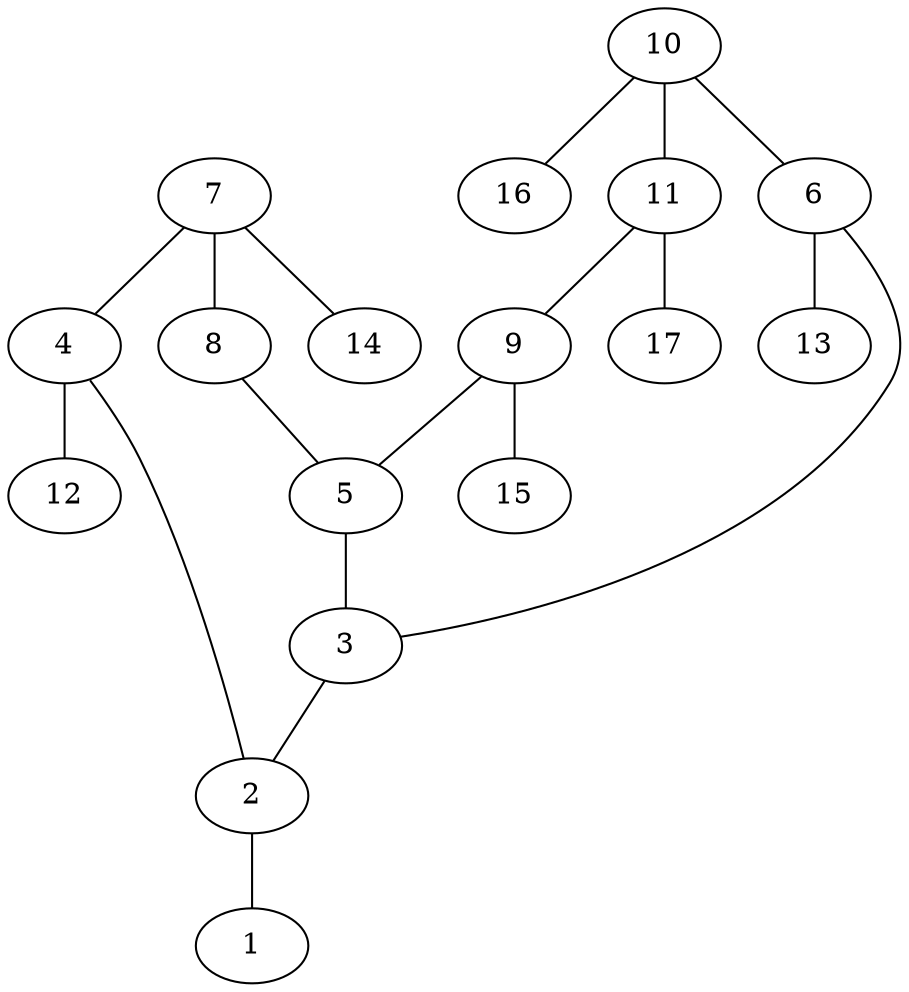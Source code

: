 graph molecule_1572 {
	1	 [chem=Cl];
	2	 [chem=C];
	2 -- 1	 [valence=1];
	3	 [chem=C];
	3 -- 2	 [valence=2];
	4	 [chem=C];
	4 -- 2	 [valence=1];
	12	 [chem=H];
	4 -- 12	 [valence=1];
	5	 [chem=C];
	5 -- 3	 [valence=1];
	6	 [chem=C];
	6 -- 3	 [valence=1];
	13	 [chem=H];
	6 -- 13	 [valence=1];
	7	 [chem=C];
	7 -- 4	 [valence=2];
	8	 [chem=N];
	7 -- 8	 [valence=1];
	14	 [chem=H];
	7 -- 14	 [valence=1];
	8 -- 5	 [valence=2];
	9	 [chem=C];
	9 -- 5	 [valence=1];
	15	 [chem=H];
	9 -- 15	 [valence=1];
	10	 [chem=C];
	10 -- 6	 [valence=2];
	11	 [chem=C];
	10 -- 11	 [valence=1];
	16	 [chem=H];
	10 -- 16	 [valence=1];
	11 -- 9	 [valence=2];
	17	 [chem=H];
	11 -- 17	 [valence=1];
}
